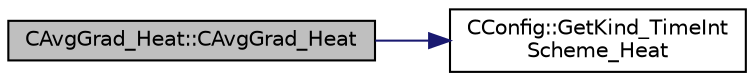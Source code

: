 digraph "CAvgGrad_Heat::CAvgGrad_Heat"
{
  edge [fontname="Helvetica",fontsize="10",labelfontname="Helvetica",labelfontsize="10"];
  node [fontname="Helvetica",fontsize="10",shape=record];
  rankdir="LR";
  Node0 [label="CAvgGrad_Heat::CAvgGrad_Heat",height=0.2,width=0.4,color="black", fillcolor="grey75", style="filled", fontcolor="black"];
  Node0 -> Node1 [color="midnightblue",fontsize="10",style="solid",fontname="Helvetica"];
  Node1 [label="CConfig::GetKind_TimeInt\lScheme_Heat",height=0.2,width=0.4,color="black", fillcolor="white", style="filled",URL="$class_c_config.html#af0d9e4f9872ecfcfd7a2359aad11ecac",tooltip="Get the kind of integration scheme (explicit or implicit) for the flow equations. ..."];
}
